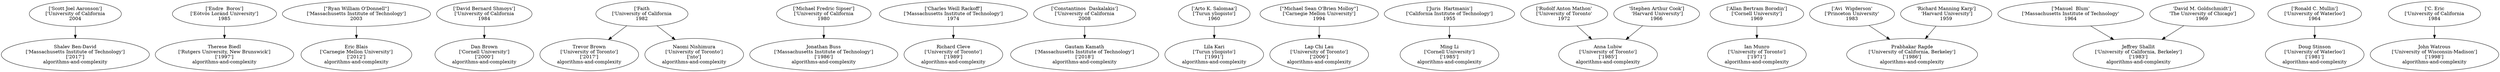digraph "Academic Genealogy" {
	251553 [label="Shalev Ben-David
['Massachusetts Institute of Technology']
['2017']
algorithms-and-complexity" fillcolor=blue]
	96437 [label="Therese Biedl
['Rutgers University, New Brunswick']
['1997']
algorithms-and-complexity" fillcolor=blue]
	162538 [label="Eric Blais
['Carnegie Mellon University']
['2012']
algorithms-and-complexity" fillcolor=blue]
	45379 [label="Dan Brown
['Cornell University']
['2000']
algorithms-and-complexity" fillcolor=blue]
	252543 [label="Trevor Brown
['University of Toronto']
['2017']
algorithms-and-complexity" fillcolor=blue]
	65073 [label="Jonathan Buss
['Massachusetts Institute of Technology']
['1986']
algorithms-and-complexity" fillcolor=blue]
	81270 [label="Richard Cleve
['University of Toronto']
['1989']
algorithms-and-complexity" fillcolor=blue]
	264772 [label="Gautam Kamath
['Massachusetts Institute of Technology']
['2018']
algorithms-and-complexity" fillcolor=blue]
	20521 [label="Lila Kari
['Turun yliopisto']
['1991']
algorithms-and-complexity" fillcolor=blue]
	141559 [label="Lap Chi Lau
['University of Toronto']
['2006']
algorithms-and-complexity" fillcolor=blue]
	94793 [label="Ming Li
['Cornell University']
['1985']
algorithms-and-complexity" fillcolor=blue]
	65035 [label="Anna Lubiw
['University of Toronto']
['1985']
algorithms-and-complexity" fillcolor=blue]
	65036 [label="Ian Munro
['University of Toronto']
['1971']
algorithms-and-complexity" fillcolor=blue]
	66900 [label="Naomi Nishimura
['University of Toronto']
['nto']
algorithms-and-complexity" fillcolor=blue]
	66895 [label="Prabhakar Ragde
['University of California, Berkeley']
['1986']
algorithms-and-complexity" fillcolor=blue]
	31748 [label="Jeffrey Shallit
['University of California, Berkeley']
['1983']
algorithms-and-complexity" fillcolor=blue]
	33044 [label="Doug Stinson
['University of Waterloo']
['1981']
algorithms-and-complexity" fillcolor=blue]
	75330 [label="John Watrous
['University of Wisconsin-Madison']
['1998']
algorithms-and-complexity" fillcolor=blue]
	109495 [label="['Scott Joel Aaronson']
['University of California
2004"]
	96436 [label="['Endre  Boros']
['Eötvös Loránd University']
1985"]
	76794 [label="[\"Ryan William O'Donnell\"]
['Massachusetts Institute of Technology']
2003"]
	36705 [label="['David Bernard Shmoys']
['University of California
1984"]
	67145 [label="['Faith
['University of California
1982"]
	64971 [label="['Michael Fredric Sipser']
['University of California
1980"]
	81229 [label="['Charles Weill Rackoff']
['Massachusetts Institute of Technology']
1974"]
	139732 [label="['Constantinos  Daskalakis']
['University of California
2008"]
	20493 [label="['Arto K. Salomaa']
['Turun yliopisto']
1960"]
	40420 [label="[\"Michael Sean O'Brien Molloy\"]
['Carnegie Mellon University']
1994"]
	10404 [label="['Juris  Hartmanis']
['California Institute of Technology']
1955"]
	16108 [label="['Rudolf Anton Mathon'
['University of Toronto'
1972"]
	14011 [label="'Stephen Arthur Cook']
 'Harvard University']
1966"]
	42043 [label="['Allan Bertram Borodin']
['Cornell University']
1969"]
	67145 [label="['Faith
['University of California
1982"]
	82100 [label="['Avi  Wigderson'
['Princeton University'
1983"]
	25275 [label="'Richard Manning Karp']
 'Harvard University']
1959"]
	13373 [label="['Manuel  Blum'
['Massachusetts Institute of Technology'
1964"]
	6595 [label="'David M. Goldschmidt']
 'The University of Chicago']
1969"]
	33040 [label="['Ronald C. Mullin']
['University of Waterloo']
1964"]
	11563 [label="['C. Eric
['University of California
1984"]
	109495 -> 251553
	96436 -> 96437
	76794 -> 162538
	36705 -> 45379
	67145 -> 252543
	64971 -> 65073
	81229 -> 81270
	139732 -> 264772
	20493 -> 20521
	40420 -> 141559
	10404 -> 94793
	16108 -> 65035
	14011 -> 65035
	42043 -> 65036
	67145 -> 66900
	82100 -> 66895
	25275 -> 66895
	13373 -> 31748
	6595 -> 31748
	33040 -> 33044
	11563 -> 75330
}
